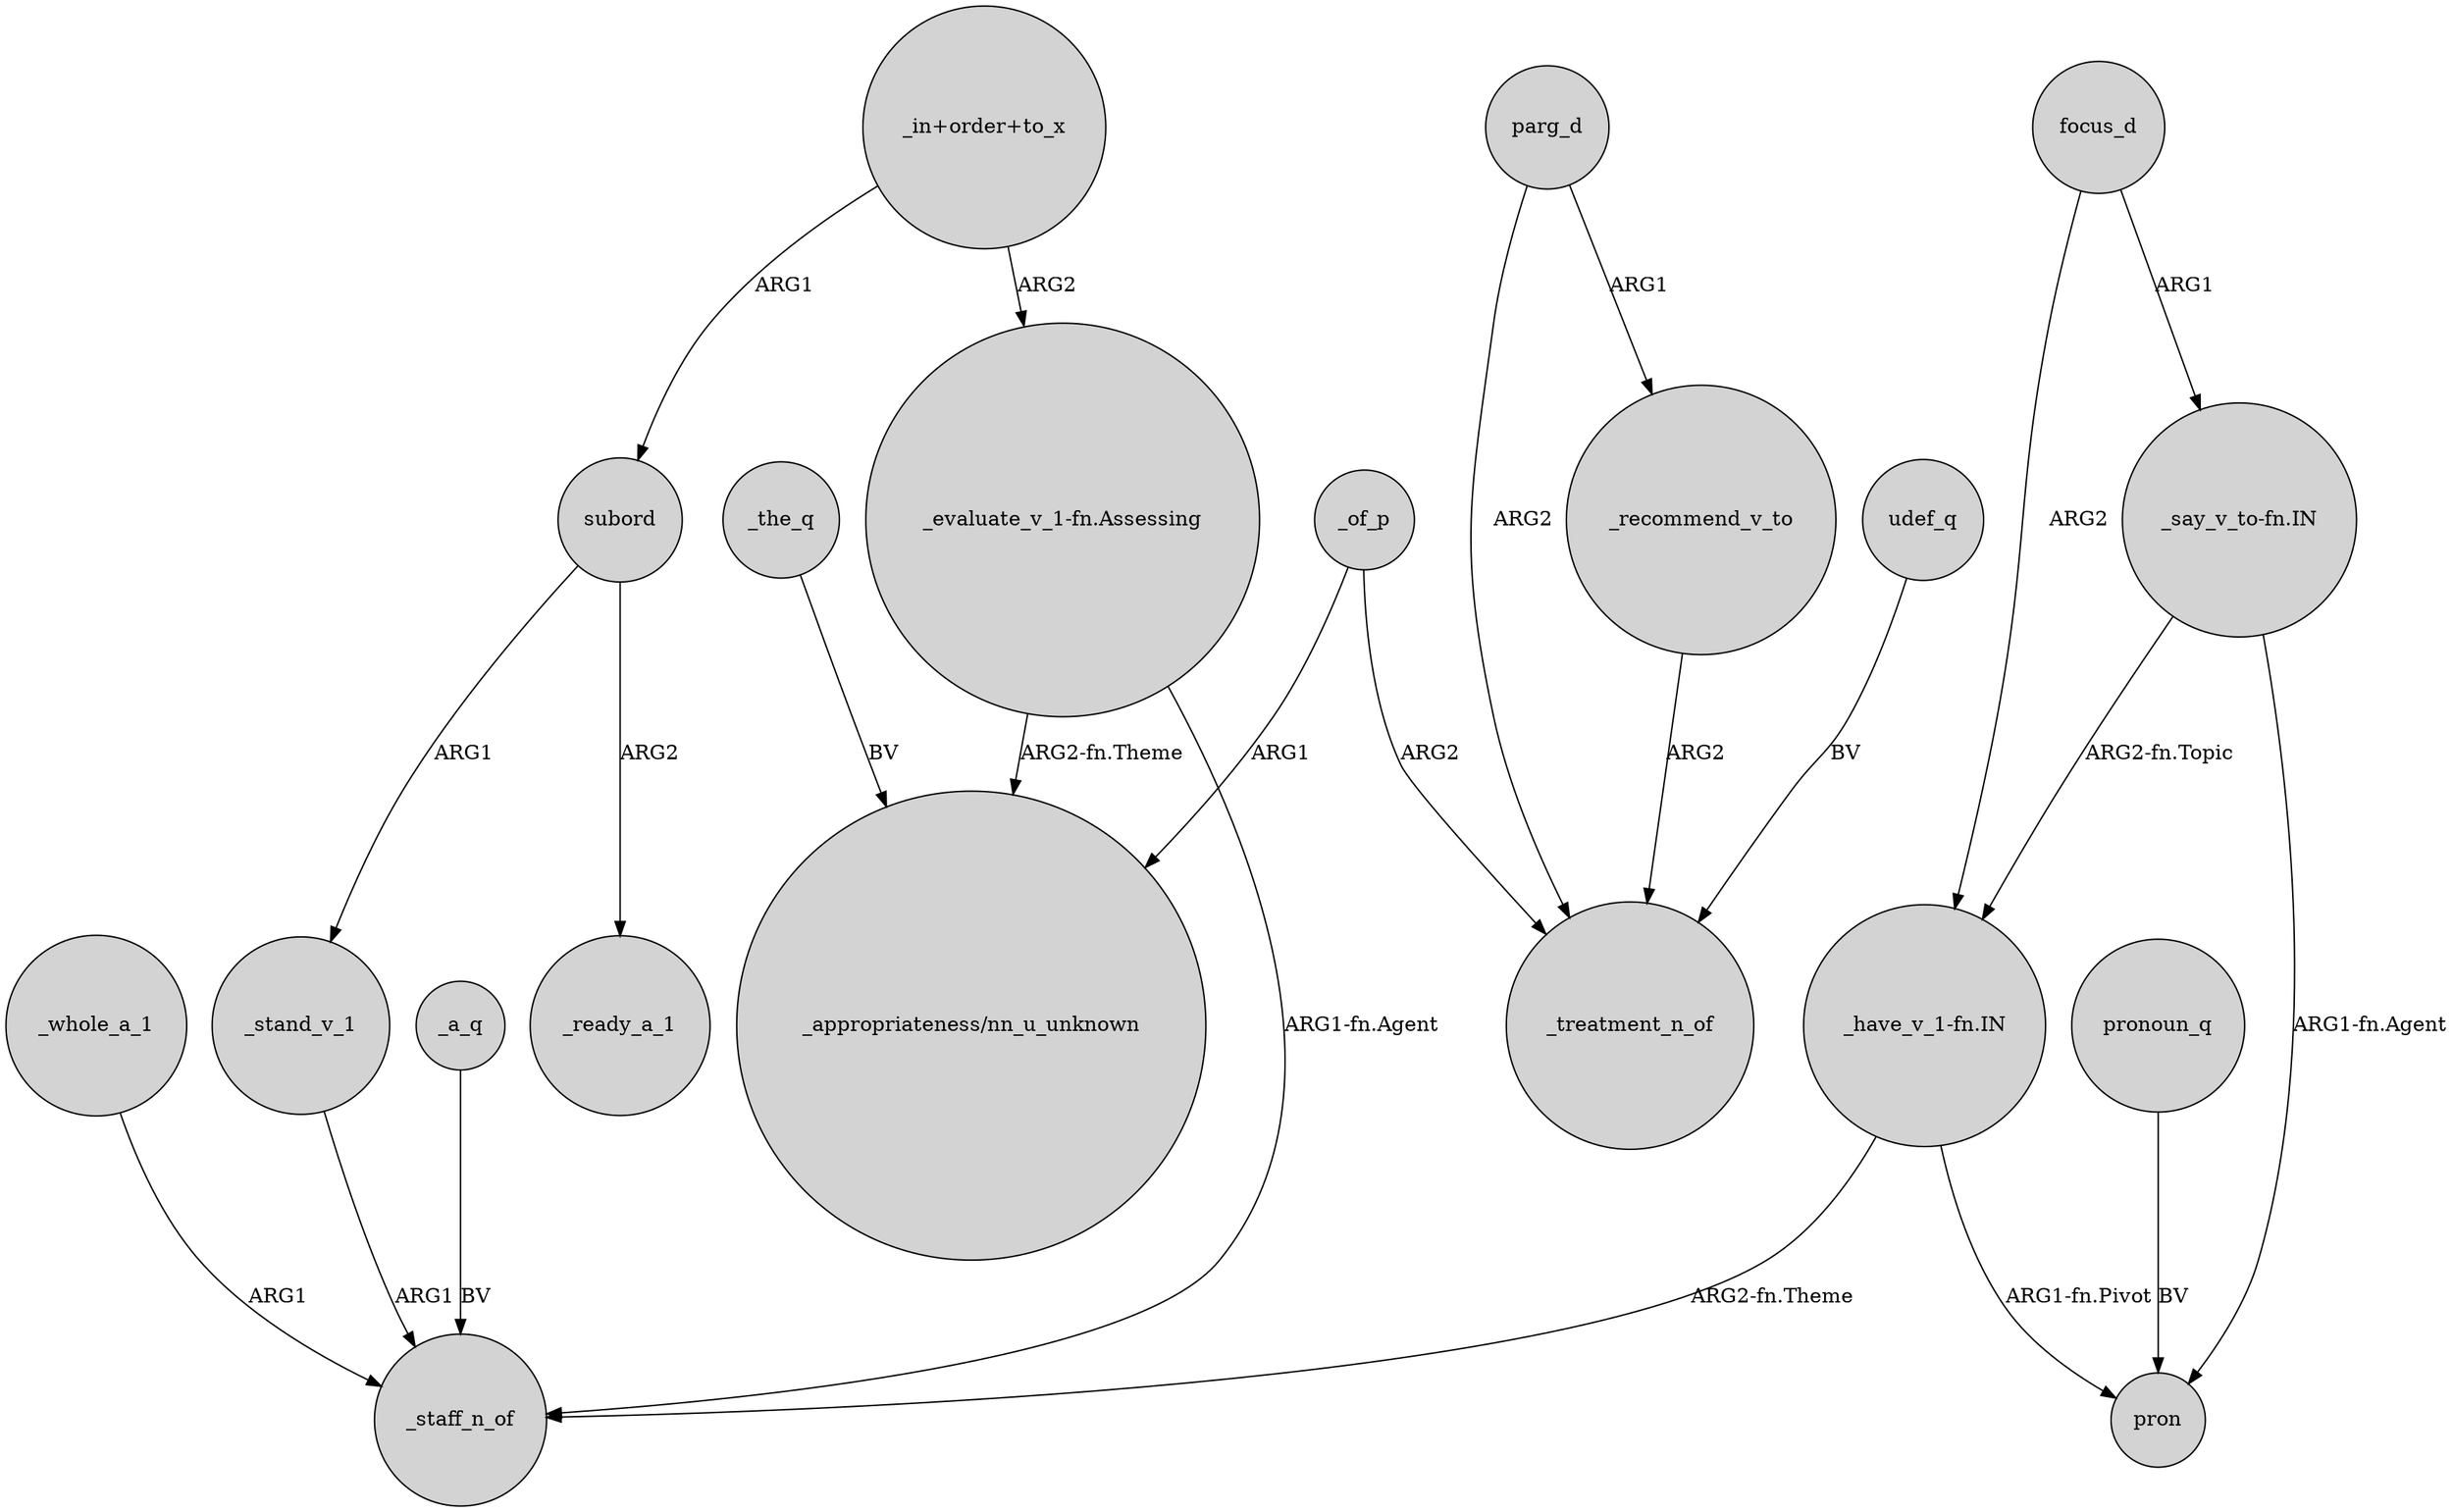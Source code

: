 digraph {
	node [shape=circle style=filled]
	_a_q -> _staff_n_of [label=BV]
	subord -> _ready_a_1 [label=ARG2]
	_stand_v_1 -> _staff_n_of [label=ARG1]
	focus_d -> "_have_v_1-fn.IN" [label=ARG2]
	parg_d -> _treatment_n_of [label=ARG2]
	"_have_v_1-fn.IN" -> pron [label="ARG1-fn.Pivot"]
	_whole_a_1 -> _staff_n_of [label=ARG1]
	pronoun_q -> pron [label=BV]
	_of_p -> _treatment_n_of [label=ARG2]
	_recommend_v_to -> _treatment_n_of [label=ARG2]
	udef_q -> _treatment_n_of [label=BV]
	_of_p -> "_appropriateness/nn_u_unknown" [label=ARG1]
	parg_d -> _recommend_v_to [label=ARG1]
	"_say_v_to-fn.IN" -> pron [label="ARG1-fn.Agent"]
	"_say_v_to-fn.IN" -> "_have_v_1-fn.IN" [label="ARG2-fn.Topic"]
	"_evaluate_v_1-fn.Assessing" -> _staff_n_of [label="ARG1-fn.Agent"]
	"_in+order+to_x" -> subord [label=ARG1]
	"_in+order+to_x" -> "_evaluate_v_1-fn.Assessing" [label=ARG2]
	subord -> _stand_v_1 [label=ARG1]
	"_have_v_1-fn.IN" -> _staff_n_of [label="ARG2-fn.Theme"]
	_the_q -> "_appropriateness/nn_u_unknown" [label=BV]
	"_evaluate_v_1-fn.Assessing" -> "_appropriateness/nn_u_unknown" [label="ARG2-fn.Theme"]
	focus_d -> "_say_v_to-fn.IN" [label=ARG1]
}
